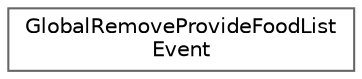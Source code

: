 digraph "クラス階層図"
{
 // LATEX_PDF_SIZE
  bgcolor="transparent";
  edge [fontname=Helvetica,fontsize=10,labelfontname=Helvetica,labelfontsize=10];
  node [fontname=Helvetica,fontsize=10,shape=box,height=0.2,width=0.4];
  rankdir="LR";
  Node0 [id="Node000000",label="GlobalRemoveProvideFoodList\lEvent",height=0.2,width=0.4,color="grey40", fillcolor="white", style="filled",URL="$class_global_remove_provide_food_list_event.html",tooltip="料理取り除く時のイベント"];
}
